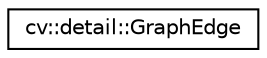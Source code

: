 digraph "Graphical Class Hierarchy"
{
 // LATEX_PDF_SIZE
  edge [fontname="Helvetica",fontsize="10",labelfontname="Helvetica",labelfontsize="10"];
  node [fontname="Helvetica",fontsize="10",shape=record];
  rankdir="LR";
  Node0 [label="cv::detail::GraphEdge",height=0.2,width=0.4,color="black", fillcolor="white", style="filled",URL="$structcv_1_1detail_1_1_graph_edge.html",tooltip=" "];
}

